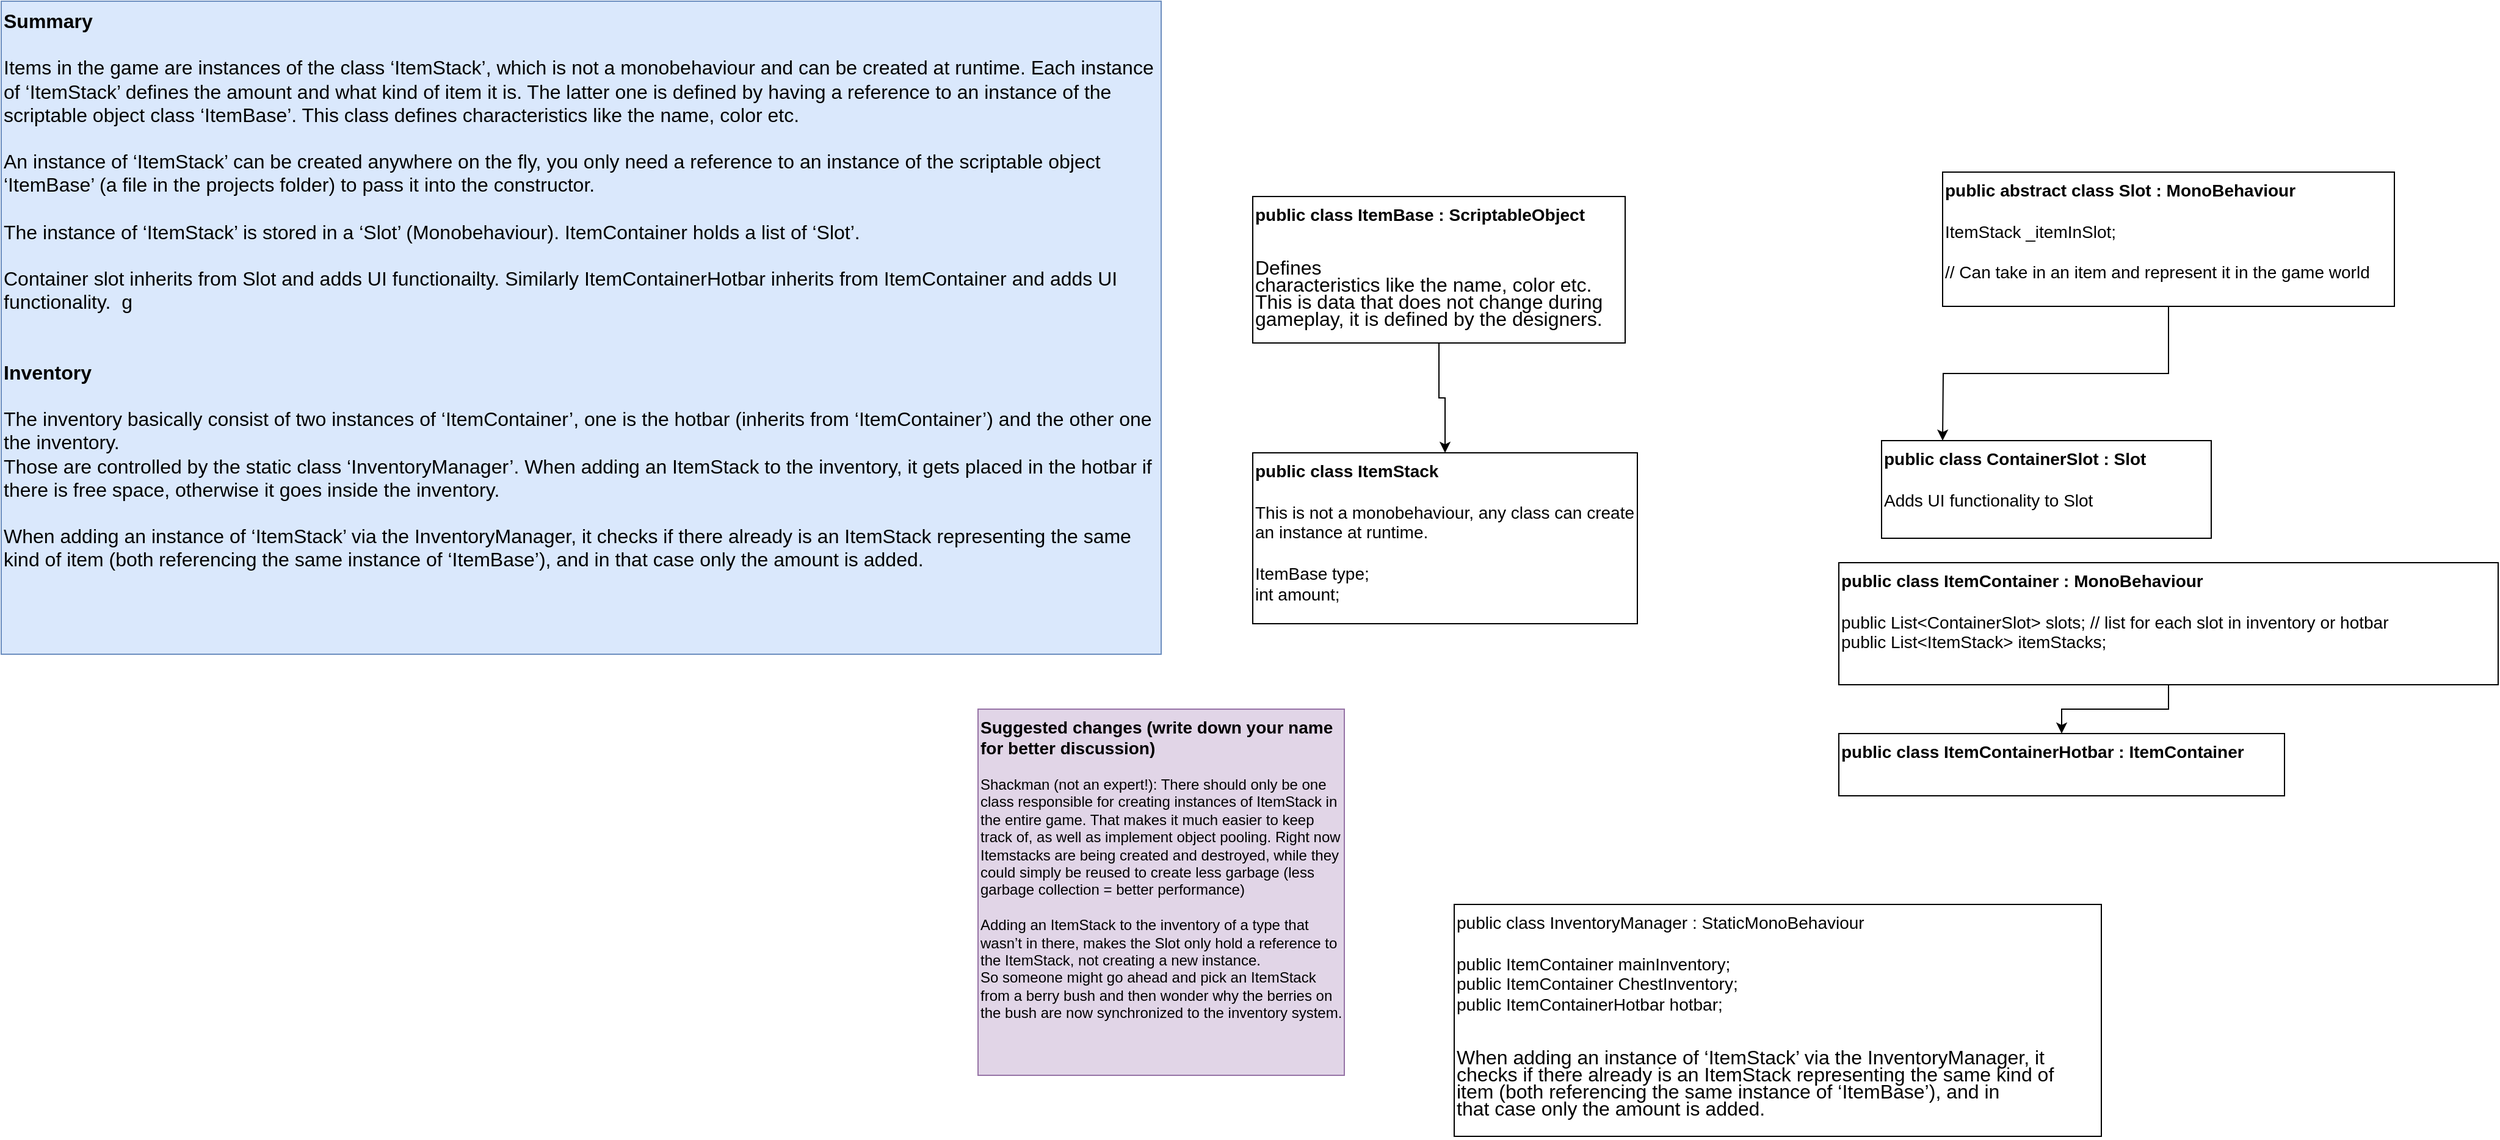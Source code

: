 <mxfile version="20.2.3" type="github">
  <diagram id="cen_i1RHmq_5vS7J9Gh5" name="Page-1">
    <mxGraphModel dx="3972" dy="1824" grid="1" gridSize="10" guides="1" tooltips="1" connect="1" arrows="1" fold="1" page="1" pageScale="1" pageWidth="850" pageHeight="1100" math="0" shadow="0">
      <root>
        <mxCell id="0" />
        <mxCell id="1" parent="0" />
        <mxCell id="9ayToyOtu8oUKvdpPZHS-1" value="&lt;font size=&quot;1&quot;&gt;&lt;b style=&quot;font-size: 14px;&quot;&gt;Suggested changes (write down your name for better discussion)&lt;/b&gt;&lt;/font&gt;&lt;br&gt;&lt;br&gt;&lt;div&gt;Shackman (not an expert!): There should only be one class responsible for creating instances of ItemStack in the entire game. That makes it much easier to keep track of, as well as implement object pooling. Right now Itemstacks are being created and destroyed, while they could simply be reused to create less garbage (less garbage collection = better performance)&lt;/div&gt;&lt;div&gt;&lt;br&gt;&lt;/div&gt;&lt;div&gt;Adding an ItemStack to the inventory of a type that wasn’t in there, makes the Slot only hold a reference to the ItemStack, not creating a new instance.&lt;br&gt;So someone might go ahead and pick an ItemStack from a berry bush and then wonder why the berries on the bush are now synchronized to the inventory system.&lt;br&gt;&lt;/div&gt;&lt;div&gt;&lt;br&gt;&lt;/div&gt;&lt;div&gt;&lt;br&gt;&lt;/div&gt;&lt;div&gt;&lt;br&gt;&lt;/div&gt;" style="whiteSpace=wrap;html=1;aspect=fixed;fillColor=#e1d5e7;strokeColor=#9673a6;align=left;verticalAlign=top;" parent="1" vertex="1">
          <mxGeometry x="-1630" y="-100" width="300" height="300" as="geometry" />
        </mxCell>
        <mxCell id="NL6LZe0rqqw29WmjIXu0-12" style="edgeStyle=orthogonalEdgeStyle;rounded=0;orthogonalLoop=1;jettySize=auto;html=1;fontSize=14;" parent="1" source="NL6LZe0rqqw29WmjIXu0-2" target="NL6LZe0rqqw29WmjIXu0-11" edge="1">
          <mxGeometry relative="1" as="geometry" />
        </mxCell>
        <mxCell id="NL6LZe0rqqw29WmjIXu0-2" value="&lt;div&gt;&lt;b&gt;public class ItemBase : ScriptableObject&lt;/b&gt;&lt;br&gt;&lt;/div&gt;&lt;div&gt;&lt;p style=&quot;margin-bottom: 0in; line-height: 100%&quot; align=&quot;left&quot;&gt;&lt;br&gt;&lt;font face=&quot;Liberation Sans, sans-serif&quot;&gt;&lt;font style=&quot;font-size: 12pt&quot; size=&quot;3&quot;&gt;&lt;span style=&quot;text-decoration: none&quot;&gt;&lt;span style=&quot;font-style: normal&quot;&gt;&lt;span style=&quot;font-weight: normal&quot;&gt;Defines&lt;br&gt;characteristics like the name, color etc. This is data that does not change during gameplay, it is defined by the designers.&lt;br&gt;&lt;/span&gt;&lt;/span&gt;&lt;/span&gt;&lt;/font&gt;&lt;/font&gt;&lt;/p&gt;&lt;br&gt;&lt;/div&gt;&lt;div&gt;&lt;br&gt;&lt;/div&gt;&lt;div&gt;&lt;br&gt;&lt;/div&gt;" style="rounded=0;whiteSpace=wrap;html=1;fontSize=14;align=left;verticalAlign=top;" parent="1" vertex="1">
          <mxGeometry x="-1405" y="-520" width="305" height="120" as="geometry" />
        </mxCell>
        <mxCell id="NL6LZe0rqqw29WmjIXu0-5" style="edgeStyle=orthogonalEdgeStyle;rounded=0;orthogonalLoop=1;jettySize=auto;html=1;fontSize=14;" parent="1" source="NL6LZe0rqqw29WmjIXu0-3" edge="1">
          <mxGeometry relative="1" as="geometry">
            <mxPoint x="-840" y="-320" as="targetPoint" />
          </mxGeometry>
        </mxCell>
        <mxCell id="NL6LZe0rqqw29WmjIXu0-3" value="&lt;div&gt;&lt;b&gt;public abstract class Slot : MonoBehaviour&lt;/b&gt;&lt;/div&gt;&lt;div&gt;&lt;br&gt;&lt;/div&gt;&lt;div&gt;ItemStack _itemInSlot;&lt;/div&gt;&lt;div&gt;&lt;br&gt;&lt;/div&gt;&lt;div&gt;// Can take in an item and represent it in the game world&lt;/div&gt;&lt;div&gt;&lt;br&gt;&lt;/div&gt;" style="rounded=0;whiteSpace=wrap;html=1;fontSize=14;align=left;verticalAlign=top;" parent="1" vertex="1">
          <mxGeometry x="-840" y="-540" width="370" height="110" as="geometry" />
        </mxCell>
        <mxCell id="NL6LZe0rqqw29WmjIXu0-6" value="&lt;div&gt;&lt;b&gt;public class ContainerSlot : Slot&lt;/b&gt;&lt;/div&gt;&lt;div&gt;&lt;br&gt;&lt;/div&gt;&lt;div&gt;Adds UI functionality to Slot&lt;/div&gt;&lt;div&gt;&lt;br&gt;&lt;/div&gt;" style="rounded=0;whiteSpace=wrap;html=1;fontSize=14;align=left;verticalAlign=top;" parent="1" vertex="1">
          <mxGeometry x="-890" y="-320" width="270" height="80" as="geometry" />
        </mxCell>
        <mxCell id="NL6LZe0rqqw29WmjIXu0-8" value="&lt;div&gt;public class InventoryManager : StaticMonoBehaviour&lt;/div&gt;&lt;div&gt;&lt;br&gt;&lt;/div&gt;&lt;div&gt;public ItemContainer mainInventory;&lt;br&gt;public ItemContainer ChestInventory;&lt;br&gt;public ItemContainerHotbar hotbar;&lt;br&gt;&lt;/div&gt;&lt;div&gt;&lt;p style=&quot;margin-bottom: 0in; font-style: normal; font-weight: normal; line-height: 100%; text-decoration: none&quot; align=&quot;left&quot;&gt;&lt;br&gt;&lt;font face=&quot;Liberation Sans, sans-serif&quot;&gt;&lt;font style=&quot;font-size: 12pt&quot; size=&quot;3&quot;&gt;When adding an instance of ‘ItemStack’ via the InventoryManager, it&lt;br&gt;checks if there already is an ItemStack representing the same kind of&lt;br&gt;item (both referencing the same instance of ‘ItemBase’), and in&lt;br&gt;that case only the amount is added.&lt;/font&gt;&lt;/font&gt;&lt;/p&gt;&lt;br&gt;&lt;/div&gt;" style="rounded=0;whiteSpace=wrap;html=1;fontSize=14;align=left;verticalAlign=top;" parent="1" vertex="1">
          <mxGeometry x="-1240" y="60" width="530" height="190" as="geometry" />
        </mxCell>
        <mxCell id="NL6LZe0rqqw29WmjIXu0-11" value="&lt;b&gt;public class ItemStack&lt;/b&gt;&lt;div&gt;&lt;br&gt;This is not a monobehaviour, any class can create an instance at runtime.&lt;/div&gt;&lt;div&gt;&lt;br&gt;&lt;/div&gt;&lt;div&gt;ItemBase type;&lt;/div&gt;&lt;div&gt;int amount;&lt;/div&gt;&lt;div&gt;&lt;br&gt;&lt;/div&gt;" style="rounded=0;whiteSpace=wrap;html=1;fontSize=14;align=left;verticalAlign=top;" parent="1" vertex="1">
          <mxGeometry x="-1405" y="-310" width="315" height="140" as="geometry" />
        </mxCell>
        <mxCell id="NL6LZe0rqqw29WmjIXu0-17" style="edgeStyle=orthogonalEdgeStyle;rounded=0;orthogonalLoop=1;jettySize=auto;html=1;fontFamily=Helvetica;fontSize=16;fontColor=default;" parent="1" source="NL6LZe0rqqw29WmjIXu0-13" target="NL6LZe0rqqw29WmjIXu0-14" edge="1">
          <mxGeometry relative="1" as="geometry" />
        </mxCell>
        <mxCell id="NL6LZe0rqqw29WmjIXu0-13" value="&lt;div&gt;&lt;b&gt;public class ItemContainer : MonoBehaviour&lt;/b&gt;&lt;/div&gt;&lt;div&gt;&lt;b&gt;&lt;br&gt;&lt;/b&gt;&lt;/div&gt;&lt;div&gt;public List&amp;lt;ContainerSlot&amp;gt; slots; // list for each slot in inventory or hotbar&lt;br&gt;public List&amp;lt;ItemStack&amp;gt; itemStacks;&lt;/div&gt;&lt;div&gt;&lt;br&gt;&lt;/div&gt;&lt;div&gt;&lt;br&gt;&lt;/div&gt;" style="rounded=0;whiteSpace=wrap;html=1;fontSize=14;align=left;verticalAlign=top;" parent="1" vertex="1">
          <mxGeometry x="-925" y="-220" width="540" height="100" as="geometry" />
        </mxCell>
        <mxCell id="NL6LZe0rqqw29WmjIXu0-14" value="&lt;div&gt;&lt;b&gt;public class ItemContainerHotbar : ItemContainer&lt;/b&gt;&lt;/div&gt;&lt;div&gt;&lt;b&gt;&lt;br&gt;&lt;/b&gt;&lt;/div&gt;&lt;div&gt;&lt;b&gt;&lt;br&gt;&lt;/b&gt;&lt;/div&gt;&lt;div&gt;&lt;b&gt;&lt;br&gt;&lt;/b&gt;&lt;/div&gt;" style="rounded=0;whiteSpace=wrap;html=1;fontFamily=Helvetica;fontSize=14;fontColor=default;strokeColor=default;fillColor=default;align=left;verticalAlign=top;" parent="1" vertex="1">
          <mxGeometry x="-925" y="-80" width="365" height="51" as="geometry" />
        </mxCell>
        <mxCell id="NL6LZe0rqqw29WmjIXu0-16" value="&lt;b&gt;Summary&lt;/b&gt;&lt;br&gt;&lt;br&gt;Items in the game are instances of the class ‘ItemStack’, which is not a monobehaviour and can be created at runtime. Each instance of ‘ItemStack’ defines the amount and what kind of item it is. The latter one is defined by having a reference to an instance of the scriptable object class ‘ItemBase’. This class defines characteristics like the name, color etc. &lt;br&gt;&lt;br&gt;An instance of ‘ItemStack’ can be created anywhere on the fly, you only need a reference to an instance of the scriptable object ‘ItemBase’ (a file in the projects folder) to pass it into the constructor. &lt;br&gt;&lt;br&gt;&lt;div&gt;The instance of ‘ItemStack’ is stored in a ‘Slot’ (Monobehaviour). ItemContainer holds a list of ‘Slot’. &lt;br&gt;&lt;/div&gt;&lt;div&gt;&lt;br&gt;&lt;/div&gt;Container slot inherits from Slot and adds UI functionailty. Similarly ItemContainerHotbar inherits from ItemContainer and adds UI functionality.&amp;nbsp; g&lt;br&gt;&lt;br&gt;&lt;br&gt;&lt;b&gt;Inventory&lt;/b&gt;&lt;br&gt;&lt;br&gt;The inventory basically consist of two instances of ‘ItemContainer’, one is the hotbar (inherits from ‘ItemContainer’) and the other one the inventory.&lt;br&gt;Those are controlled by the static class ‘InventoryManager’. When adding an ItemStack to the inventory, it gets placed in the hotbar if there is free space, otherwise it goes inside the inventory.&lt;br&gt;&lt;br&gt;When adding an instance of ‘ItemStack’ via the InventoryManager, it checks if there already is an ItemStack representing the same kind of item (both referencing the same instance of ‘ItemBase’), and in that case only the amount is added." style="rounded=0;whiteSpace=wrap;html=1;fontFamily=Helvetica;fontSize=16;strokeColor=#6c8ebf;fillColor=#dae8fc;align=left;verticalAlign=top;" parent="1" vertex="1">
          <mxGeometry x="-2430" y="-680" width="950" height="535" as="geometry" />
        </mxCell>
      </root>
    </mxGraphModel>
  </diagram>
</mxfile>
